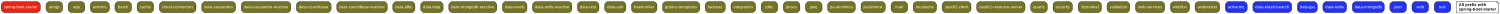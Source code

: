 digraph SpringBootStarters {
  size=10;
  node [fontcolor=white; style="filled,rounded"; shape=box; fontname="Arial"];

  node [fillcolor="#ee2312"];
  "spring-boot-starter";
  node [fillcolor="#737323"];
  "amqp";
  "aop";
  "artemis";
  "batch";
  "cache";
  "cloud-connectors";
  "data-cassandra";
  "data-cassandra-reactive";
  "data-couchbase";
  "data-couchbase-reactive";
  "data-jdbc";
  "data-ldap";
  "data-mongodb-reactive";
  "data-neo4j";
  "data-redis-reactive";
  "data-rest";
  "data-solr";
  "freemarker";
  "groovy-templates";
  "hateoas";
  "integration";
  "jdbc";
  "jersey";
  "jooq";
  "jta-atomikos";
  "jta-bitronix";
  "mail";
  "mustache";
  "oauth2-client";
  "oauth2-resource-server";
  "quartz";
  "security";
  "thymeleaf";
  "validation";
  "web-services";
  "webflux";
  "websocket";
  node [fillcolor="#2332ee"];
  "activemq";
  "data-elasticsearch";
  "data-jpa";
  "data-redis";
  "data-mongodb";
  "json";
  "web";
  "test";

  "_note" [shape=note; fontcolor=black; fontname="Arial Bold"; style=normal; label="All prefix with\lspring-boot-starter"];
}
